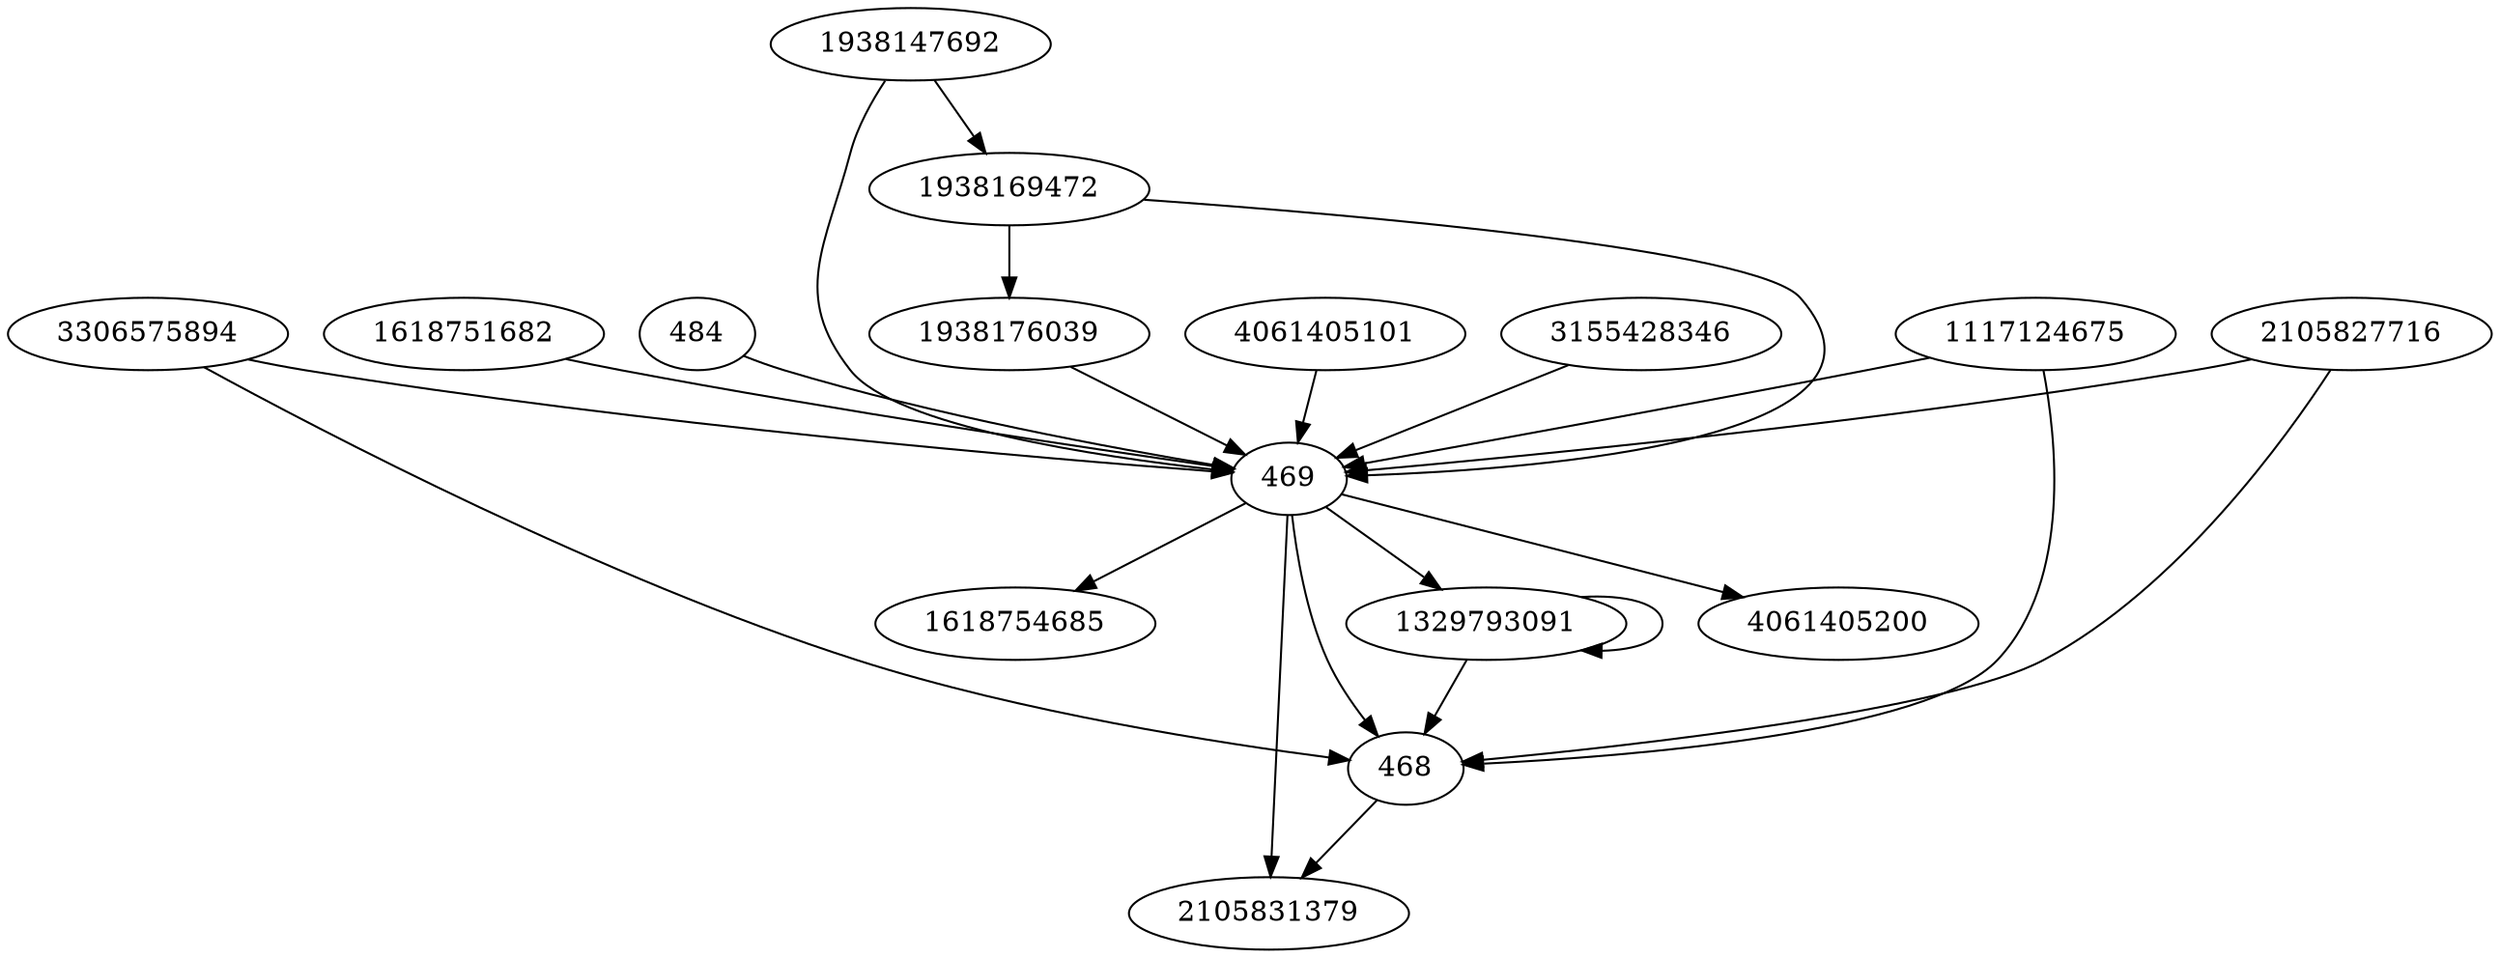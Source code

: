 digraph  {
1938169472;
1618751682;
1117124675;
2105827716;
484;
1329793091;
1938176039;
1938147692;
4061405101;
4061405200;
2105831379;
468;
469;
3306575894;
3155428346;
1618754685;
1938169472 -> 469;
1938169472 -> 1938176039;
1618751682 -> 469;
1117124675 -> 468;
1117124675 -> 469;
2105827716 -> 468;
2105827716 -> 469;
484 -> 469;
1329793091 -> 468;
1329793091 -> 1329793091;
1938176039 -> 469;
1938147692 -> 469;
1938147692 -> 1938169472;
4061405101 -> 469;
468 -> 2105831379;
469 -> 2105831379;
469 -> 1329793091;
469 -> 1618754685;
469 -> 4061405200;
469 -> 468;
3306575894 -> 468;
3306575894 -> 469;
3155428346 -> 469;
}
